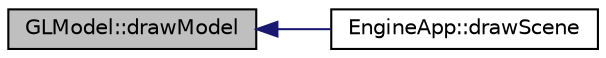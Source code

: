 digraph "GLModel::drawModel"
{
  edge [fontname="Helvetica",fontsize="10",labelfontname="Helvetica",labelfontsize="10"];
  node [fontname="Helvetica",fontsize="10",shape=record];
  rankdir="LR";
  Node9 [label="GLModel::drawModel",height=0.2,width=0.4,color="black", fillcolor="grey75", style="filled", fontcolor="black"];
  Node9 -> Node10 [dir="back",color="midnightblue",fontsize="10",style="solid",fontname="Helvetica"];
  Node10 [label="EngineApp::drawScene",height=0.2,width=0.4,color="black", fillcolor="white", style="filled",URL="$class_engine_app.html#aa3c15d637e68b4788e9e6c76677be5e1",tooltip="draw scene. "];
}
